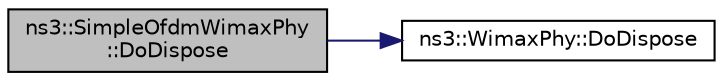 digraph "ns3::SimpleOfdmWimaxPhy::DoDispose"
{
 // LATEX_PDF_SIZE
  edge [fontname="Helvetica",fontsize="10",labelfontname="Helvetica",labelfontsize="10"];
  node [fontname="Helvetica",fontsize="10",shape=record];
  rankdir="LR";
  Node1 [label="ns3::SimpleOfdmWimaxPhy\l::DoDispose",height=0.2,width=0.4,color="black", fillcolor="grey75", style="filled", fontcolor="black",tooltip="Destructor implementation."];
  Node1 -> Node2 [color="midnightblue",fontsize="10",style="solid",fontname="Helvetica"];
  Node2 [label="ns3::WimaxPhy::DoDispose",height=0.2,width=0.4,color="black", fillcolor="white", style="filled",URL="$classns3_1_1_wimax_phy.html#a6a4c4b98b43bd3398ab8caef881b5c5c",tooltip="Destructor implementation."];
}
